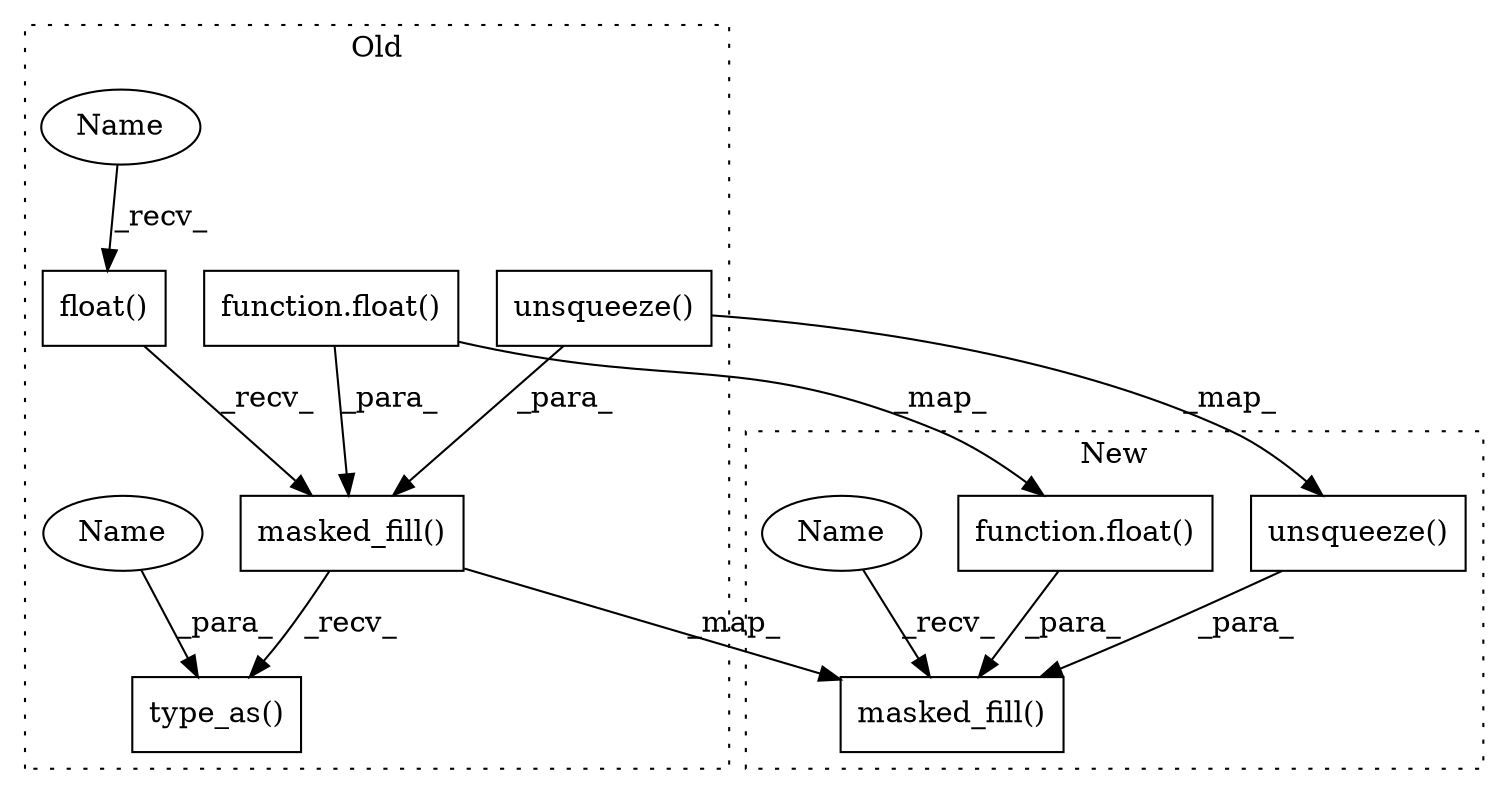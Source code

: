 digraph G {
subgraph cluster0 {
1 [label="function.float()" a="75" s="8495,8507" l="6,1" shape="box"];
3 [label="type_as()" a="75" s="8377,8548" l="159,1" shape="box"];
5 [label="masked_fill()" a="75" s="8377,8508" l="54,19" shape="box"];
6 [label="float()" a="75" s="8377" l="20" shape="box"];
7 [label="unsqueeze()" a="75" s="8431,8472" l="40,1" shape="box"];
9 [label="Name" a="87" s="8536" l="12" shape="ellipse"];
10 [label="Name" a="87" s="8377" l="12" shape="ellipse"];
label = "Old";
style="dotted";
}
subgraph cluster1 {
2 [label="function.float()" a="75" s="8487,8499" l="6,1" shape="box"];
4 [label="masked_fill()" a="75" s="8377,8500" l="46,19" shape="box"];
8 [label="unsqueeze()" a="75" s="8423,8464" l="40,1" shape="box"];
11 [label="Name" a="87" s="8377" l="12" shape="ellipse"];
label = "New";
style="dotted";
}
1 -> 5 [label="_para_"];
1 -> 2 [label="_map_"];
2 -> 4 [label="_para_"];
5 -> 3 [label="_recv_"];
5 -> 4 [label="_map_"];
6 -> 5 [label="_recv_"];
7 -> 8 [label="_map_"];
7 -> 5 [label="_para_"];
8 -> 4 [label="_para_"];
9 -> 3 [label="_para_"];
10 -> 6 [label="_recv_"];
11 -> 4 [label="_recv_"];
}